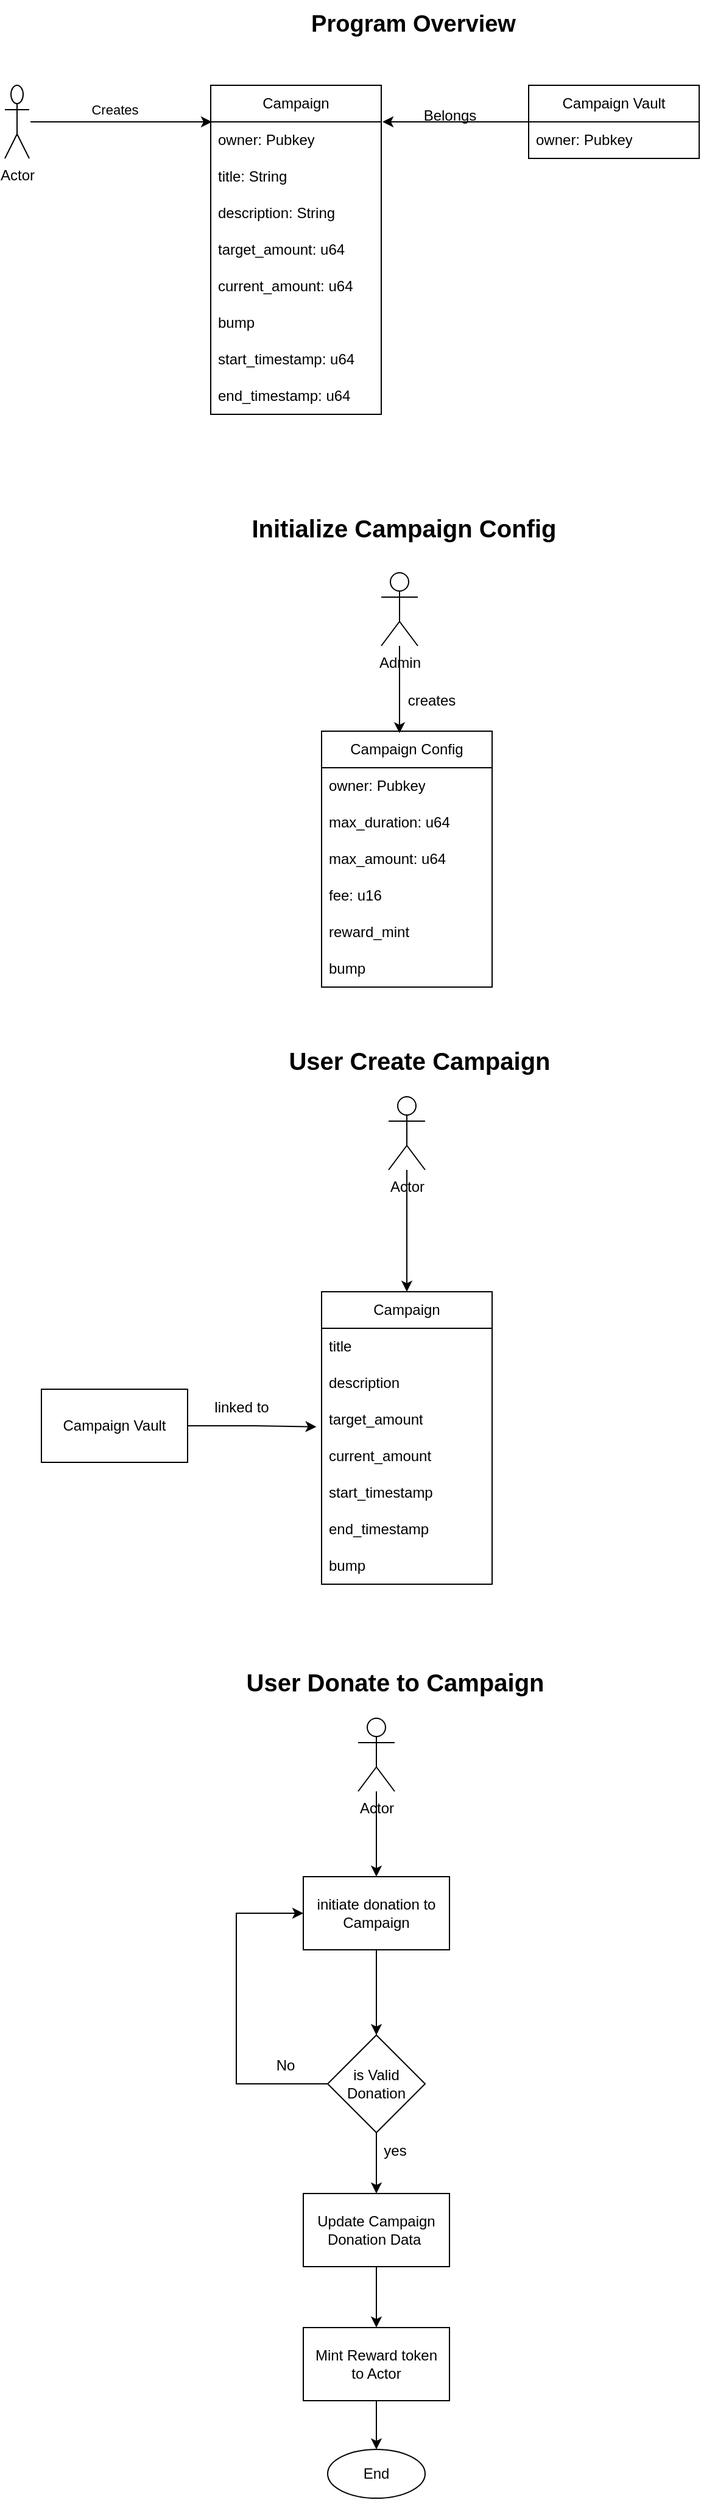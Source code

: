 <mxfile version="26.0.11" pages="2">
  <diagram name="Create-Campaign" id="I4TZYW_Bxn7uYxpztRF7">
    <mxGraphModel dx="795" dy="510" grid="1" gridSize="10" guides="1" tooltips="1" connect="1" arrows="1" fold="1" page="1" pageScale="1" pageWidth="850" pageHeight="1100" math="0" shadow="0">
      <root>
        <mxCell id="0" />
        <mxCell id="1" parent="0" />
        <mxCell id="6O2quFRuJPFbSkHzGAcE-3" value="Program Overview" style="text;html=1;align=center;verticalAlign=middle;resizable=0;points=[];autosize=1;strokeColor=none;fillColor=none;fontSize=19;fontStyle=1" vertex="1" parent="1">
          <mxGeometry x="335" y="10" width="180" height="40" as="geometry" />
        </mxCell>
        <mxCell id="6O2quFRuJPFbSkHzGAcE-16" style="edgeStyle=orthogonalEdgeStyle;rounded=0;orthogonalLoop=1;jettySize=auto;html=1;entryX=0;entryY=0;entryDx=0;entryDy=0;entryPerimeter=0;" edge="1" parent="1">
          <mxGeometry relative="1" as="geometry">
            <mxPoint x="260" y="110" as="targetPoint" />
            <mxPoint x="111" y="110" as="sourcePoint" />
            <Array as="points">
              <mxPoint x="221" y="110" />
              <mxPoint x="221" y="110" />
            </Array>
          </mxGeometry>
        </mxCell>
        <mxCell id="6O2quFRuJPFbSkHzGAcE-17" value="Creates" style="edgeLabel;html=1;align=center;verticalAlign=middle;resizable=0;points=[];" vertex="1" connectable="0" parent="6O2quFRuJPFbSkHzGAcE-16">
          <mxGeometry x="-0.275" y="3" relative="1" as="geometry">
            <mxPoint x="15" y="-7" as="offset" />
          </mxGeometry>
        </mxCell>
        <mxCell id="6O2quFRuJPFbSkHzGAcE-4" value="Actor" style="shape=umlActor;verticalLabelPosition=bottom;verticalAlign=top;html=1;outlineConnect=0;" vertex="1" parent="1">
          <mxGeometry x="90" y="80" width="20" height="60" as="geometry" />
        </mxCell>
        <mxCell id="6O2quFRuJPFbSkHzGAcE-5" value="&lt;div&gt;&lt;br&gt;&lt;/div&gt;Campaign&lt;div&gt;&lt;br&gt;&lt;/div&gt;" style="swimlane;fontStyle=0;childLayout=stackLayout;horizontal=1;startSize=30;horizontalStack=0;resizeParent=1;resizeParentMax=0;resizeLast=0;collapsible=1;marginBottom=0;whiteSpace=wrap;html=1;" vertex="1" parent="1">
          <mxGeometry x="259" y="80" width="140" height="270" as="geometry" />
        </mxCell>
        <mxCell id="6O2quFRuJPFbSkHzGAcE-6" value="owner: Pubkey" style="text;strokeColor=none;fillColor=none;align=left;verticalAlign=middle;spacingLeft=4;spacingRight=4;overflow=hidden;points=[[0,0.5],[1,0.5]];portConstraint=eastwest;rotatable=0;whiteSpace=wrap;html=1;" vertex="1" parent="6O2quFRuJPFbSkHzGAcE-5">
          <mxGeometry y="30" width="140" height="30" as="geometry" />
        </mxCell>
        <mxCell id="6O2quFRuJPFbSkHzGAcE-7" value="title: String" style="text;strokeColor=none;fillColor=none;align=left;verticalAlign=middle;spacingLeft=4;spacingRight=4;overflow=hidden;points=[[0,0.5],[1,0.5]];portConstraint=eastwest;rotatable=0;whiteSpace=wrap;html=1;" vertex="1" parent="6O2quFRuJPFbSkHzGAcE-5">
          <mxGeometry y="60" width="140" height="30" as="geometry" />
        </mxCell>
        <mxCell id="6O2quFRuJPFbSkHzGAcE-8" value="description: String" style="text;strokeColor=none;fillColor=none;align=left;verticalAlign=middle;spacingLeft=4;spacingRight=4;overflow=hidden;points=[[0,0.5],[1,0.5]];portConstraint=eastwest;rotatable=0;whiteSpace=wrap;html=1;" vertex="1" parent="6O2quFRuJPFbSkHzGAcE-5">
          <mxGeometry y="90" width="140" height="30" as="geometry" />
        </mxCell>
        <mxCell id="6O2quFRuJPFbSkHzGAcE-9" value="target_amount: u64" style="text;strokeColor=none;fillColor=none;align=left;verticalAlign=middle;spacingLeft=4;spacingRight=4;overflow=hidden;points=[[0,0.5],[1,0.5]];portConstraint=eastwest;rotatable=0;whiteSpace=wrap;html=1;" vertex="1" parent="6O2quFRuJPFbSkHzGAcE-5">
          <mxGeometry y="120" width="140" height="30" as="geometry" />
        </mxCell>
        <mxCell id="6O2quFRuJPFbSkHzGAcE-10" value="current_amount: u64" style="text;strokeColor=none;fillColor=none;align=left;verticalAlign=middle;spacingLeft=4;spacingRight=4;overflow=hidden;points=[[0,0.5],[1,0.5]];portConstraint=eastwest;rotatable=0;whiteSpace=wrap;html=1;" vertex="1" parent="6O2quFRuJPFbSkHzGAcE-5">
          <mxGeometry y="150" width="140" height="30" as="geometry" />
        </mxCell>
        <mxCell id="6O2quFRuJPFbSkHzGAcE-11" value="bump" style="text;strokeColor=none;fillColor=none;align=left;verticalAlign=middle;spacingLeft=4;spacingRight=4;overflow=hidden;points=[[0,0.5],[1,0.5]];portConstraint=eastwest;rotatable=0;whiteSpace=wrap;html=1;" vertex="1" parent="6O2quFRuJPFbSkHzGAcE-5">
          <mxGeometry y="180" width="140" height="30" as="geometry" />
        </mxCell>
        <mxCell id="6O2quFRuJPFbSkHzGAcE-12" value="start_timestamp: u64" style="text;strokeColor=none;fillColor=none;align=left;verticalAlign=middle;spacingLeft=4;spacingRight=4;overflow=hidden;points=[[0,0.5],[1,0.5]];portConstraint=eastwest;rotatable=0;whiteSpace=wrap;html=1;" vertex="1" parent="6O2quFRuJPFbSkHzGAcE-5">
          <mxGeometry y="210" width="140" height="30" as="geometry" />
        </mxCell>
        <mxCell id="6O2quFRuJPFbSkHzGAcE-13" value="end_timestamp: u64" style="text;strokeColor=none;fillColor=none;align=left;verticalAlign=middle;spacingLeft=4;spacingRight=4;overflow=hidden;points=[[0,0.5],[1,0.5]];portConstraint=eastwest;rotatable=0;whiteSpace=wrap;html=1;" vertex="1" parent="6O2quFRuJPFbSkHzGAcE-5">
          <mxGeometry y="240" width="140" height="30" as="geometry" />
        </mxCell>
        <mxCell id="6O2quFRuJPFbSkHzGAcE-22" style="edgeStyle=orthogonalEdgeStyle;rounded=0;orthogonalLoop=1;jettySize=auto;html=1;" edge="1" parent="1" source="6O2quFRuJPFbSkHzGAcE-18">
          <mxGeometry relative="1" as="geometry">
            <mxPoint x="400" y="110" as="targetPoint" />
          </mxGeometry>
        </mxCell>
        <mxCell id="6O2quFRuJPFbSkHzGAcE-18" value="Campaign Vault" style="swimlane;fontStyle=0;childLayout=stackLayout;horizontal=1;startSize=30;horizontalStack=0;resizeParent=1;resizeParentMax=0;resizeLast=0;collapsible=1;marginBottom=0;whiteSpace=wrap;html=1;" vertex="1" parent="1">
          <mxGeometry x="520" y="80" width="140" height="60" as="geometry" />
        </mxCell>
        <mxCell id="6O2quFRuJPFbSkHzGAcE-19" value="owner: Pubkey" style="text;strokeColor=none;fillColor=none;align=left;verticalAlign=middle;spacingLeft=4;spacingRight=4;overflow=hidden;points=[[0,0.5],[1,0.5]];portConstraint=eastwest;rotatable=0;whiteSpace=wrap;html=1;" vertex="1" parent="6O2quFRuJPFbSkHzGAcE-18">
          <mxGeometry y="30" width="140" height="30" as="geometry" />
        </mxCell>
        <mxCell id="6O2quFRuJPFbSkHzGAcE-23" value="Belongs" style="text;html=1;align=center;verticalAlign=middle;resizable=0;points=[];autosize=1;strokeColor=none;fillColor=none;" vertex="1" parent="1">
          <mxGeometry x="420" y="90" width="70" height="30" as="geometry" />
        </mxCell>
        <mxCell id="6O2quFRuJPFbSkHzGAcE-24" value="&lt;b&gt;&lt;font style=&quot;font-size: 20px;&quot;&gt;Initialize Campaign Config&amp;nbsp;&lt;/font&gt;&lt;/b&gt;" style="text;html=1;align=center;verticalAlign=middle;resizable=0;points=[];autosize=1;strokeColor=none;fillColor=none;" vertex="1" parent="1">
          <mxGeometry x="280" y="423" width="280" height="40" as="geometry" />
        </mxCell>
        <mxCell id="6O2quFRuJPFbSkHzGAcE-25" value="Admin&lt;div&gt;&lt;br&gt;&lt;/div&gt;" style="shape=umlActor;verticalLabelPosition=bottom;verticalAlign=top;html=1;outlineConnect=0;" vertex="1" parent="1">
          <mxGeometry x="399" y="480" width="30" height="60" as="geometry" />
        </mxCell>
        <mxCell id="6O2quFRuJPFbSkHzGAcE-26" value="Campaign Config" style="swimlane;fontStyle=0;childLayout=stackLayout;horizontal=1;startSize=30;horizontalStack=0;resizeParent=1;resizeParentMax=0;resizeLast=0;collapsible=1;marginBottom=0;whiteSpace=wrap;html=1;" vertex="1" parent="1">
          <mxGeometry x="350" y="610" width="140" height="210" as="geometry" />
        </mxCell>
        <mxCell id="6O2quFRuJPFbSkHzGAcE-27" value="owner: Pubkey" style="text;strokeColor=none;fillColor=none;align=left;verticalAlign=middle;spacingLeft=4;spacingRight=4;overflow=hidden;points=[[0,0.5],[1,0.5]];portConstraint=eastwest;rotatable=0;whiteSpace=wrap;html=1;" vertex="1" parent="6O2quFRuJPFbSkHzGAcE-26">
          <mxGeometry y="30" width="140" height="30" as="geometry" />
        </mxCell>
        <mxCell id="6O2quFRuJPFbSkHzGAcE-34" value="max_duration: u64" style="text;strokeColor=none;fillColor=none;align=left;verticalAlign=middle;spacingLeft=4;spacingRight=4;overflow=hidden;points=[[0,0.5],[1,0.5]];portConstraint=eastwest;rotatable=0;whiteSpace=wrap;html=1;" vertex="1" parent="6O2quFRuJPFbSkHzGAcE-26">
          <mxGeometry y="60" width="140" height="30" as="geometry" />
        </mxCell>
        <mxCell id="6O2quFRuJPFbSkHzGAcE-35" value="max_amount: u64" style="text;strokeColor=none;fillColor=none;align=left;verticalAlign=middle;spacingLeft=4;spacingRight=4;overflow=hidden;points=[[0,0.5],[1,0.5]];portConstraint=eastwest;rotatable=0;whiteSpace=wrap;html=1;" vertex="1" parent="6O2quFRuJPFbSkHzGAcE-26">
          <mxGeometry y="90" width="140" height="30" as="geometry" />
        </mxCell>
        <mxCell id="6O2quFRuJPFbSkHzGAcE-28" value="fee: u16" style="text;strokeColor=none;fillColor=none;align=left;verticalAlign=middle;spacingLeft=4;spacingRight=4;overflow=hidden;points=[[0,0.5],[1,0.5]];portConstraint=eastwest;rotatable=0;whiteSpace=wrap;html=1;" vertex="1" parent="6O2quFRuJPFbSkHzGAcE-26">
          <mxGeometry y="120" width="140" height="30" as="geometry" />
        </mxCell>
        <mxCell id="6O2quFRuJPFbSkHzGAcE-29" value="reward_mint" style="text;strokeColor=none;fillColor=none;align=left;verticalAlign=middle;spacingLeft=4;spacingRight=4;overflow=hidden;points=[[0,0.5],[1,0.5]];portConstraint=eastwest;rotatable=0;whiteSpace=wrap;html=1;" vertex="1" parent="6O2quFRuJPFbSkHzGAcE-26">
          <mxGeometry y="150" width="140" height="30" as="geometry" />
        </mxCell>
        <mxCell id="6O2quFRuJPFbSkHzGAcE-33" value="bump" style="text;strokeColor=none;fillColor=none;align=left;verticalAlign=middle;spacingLeft=4;spacingRight=4;overflow=hidden;points=[[0,0.5],[1,0.5]];portConstraint=eastwest;rotatable=0;whiteSpace=wrap;html=1;" vertex="1" parent="6O2quFRuJPFbSkHzGAcE-26">
          <mxGeometry y="180" width="140" height="30" as="geometry" />
        </mxCell>
        <mxCell id="6O2quFRuJPFbSkHzGAcE-30" style="edgeStyle=orthogonalEdgeStyle;rounded=0;orthogonalLoop=1;jettySize=auto;html=1;entryX=0.457;entryY=0.008;entryDx=0;entryDy=0;entryPerimeter=0;" edge="1" parent="1" source="6O2quFRuJPFbSkHzGAcE-25" target="6O2quFRuJPFbSkHzGAcE-26">
          <mxGeometry relative="1" as="geometry" />
        </mxCell>
        <mxCell id="6O2quFRuJPFbSkHzGAcE-31" value="creates" style="text;html=1;align=center;verticalAlign=middle;resizable=0;points=[];autosize=1;strokeColor=none;fillColor=none;" vertex="1" parent="1">
          <mxGeometry x="410" y="570" width="60" height="30" as="geometry" />
        </mxCell>
        <mxCell id="6O2quFRuJPFbSkHzGAcE-43" value="&lt;b&gt;&lt;font style=&quot;font-size: 20px;&quot;&gt;User Create Campaign&lt;/font&gt;&lt;/b&gt;" style="text;html=1;align=center;verticalAlign=middle;resizable=0;points=[];autosize=1;strokeColor=none;fillColor=none;" vertex="1" parent="1">
          <mxGeometry x="310" y="860" width="240" height="40" as="geometry" />
        </mxCell>
        <mxCell id="6O2quFRuJPFbSkHzGAcE-59" style="edgeStyle=orthogonalEdgeStyle;rounded=0;orthogonalLoop=1;jettySize=auto;html=1;" edge="1" parent="1" source="6O2quFRuJPFbSkHzGAcE-44" target="6O2quFRuJPFbSkHzGAcE-50">
          <mxGeometry relative="1" as="geometry" />
        </mxCell>
        <mxCell id="6O2quFRuJPFbSkHzGAcE-44" value="Actor" style="shape=umlActor;verticalLabelPosition=bottom;verticalAlign=top;html=1;outlineConnect=0;" vertex="1" parent="1">
          <mxGeometry x="405" y="910" width="30" height="60" as="geometry" />
        </mxCell>
        <mxCell id="6O2quFRuJPFbSkHzGAcE-50" value="Campaign" style="swimlane;fontStyle=0;childLayout=stackLayout;horizontal=1;startSize=30;horizontalStack=0;resizeParent=1;resizeParentMax=0;resizeLast=0;collapsible=1;marginBottom=0;whiteSpace=wrap;html=1;" vertex="1" parent="1">
          <mxGeometry x="350" y="1070" width="140" height="240" as="geometry" />
        </mxCell>
        <mxCell id="6O2quFRuJPFbSkHzGAcE-51" value="title" style="text;strokeColor=none;fillColor=none;align=left;verticalAlign=middle;spacingLeft=4;spacingRight=4;overflow=hidden;points=[[0,0.5],[1,0.5]];portConstraint=eastwest;rotatable=0;whiteSpace=wrap;html=1;" vertex="1" parent="6O2quFRuJPFbSkHzGAcE-50">
          <mxGeometry y="30" width="140" height="30" as="geometry" />
        </mxCell>
        <mxCell id="6O2quFRuJPFbSkHzGAcE-52" value="description" style="text;strokeColor=none;fillColor=none;align=left;verticalAlign=middle;spacingLeft=4;spacingRight=4;overflow=hidden;points=[[0,0.5],[1,0.5]];portConstraint=eastwest;rotatable=0;whiteSpace=wrap;html=1;" vertex="1" parent="6O2quFRuJPFbSkHzGAcE-50">
          <mxGeometry y="60" width="140" height="30" as="geometry" />
        </mxCell>
        <mxCell id="6O2quFRuJPFbSkHzGAcE-53" value="target_amount" style="text;strokeColor=none;fillColor=none;align=left;verticalAlign=middle;spacingLeft=4;spacingRight=4;overflow=hidden;points=[[0,0.5],[1,0.5]];portConstraint=eastwest;rotatable=0;whiteSpace=wrap;html=1;" vertex="1" parent="6O2quFRuJPFbSkHzGAcE-50">
          <mxGeometry y="90" width="140" height="30" as="geometry" />
        </mxCell>
        <mxCell id="6O2quFRuJPFbSkHzGAcE-56" value="current_amount" style="text;strokeColor=none;fillColor=none;align=left;verticalAlign=middle;spacingLeft=4;spacingRight=4;overflow=hidden;points=[[0,0.5],[1,0.5]];portConstraint=eastwest;rotatable=0;whiteSpace=wrap;html=1;" vertex="1" parent="6O2quFRuJPFbSkHzGAcE-50">
          <mxGeometry y="120" width="140" height="30" as="geometry" />
        </mxCell>
        <mxCell id="6O2quFRuJPFbSkHzGAcE-54" value="start_timestamp" style="text;strokeColor=none;fillColor=none;align=left;verticalAlign=middle;spacingLeft=4;spacingRight=4;overflow=hidden;points=[[0,0.5],[1,0.5]];portConstraint=eastwest;rotatable=0;whiteSpace=wrap;html=1;" vertex="1" parent="6O2quFRuJPFbSkHzGAcE-50">
          <mxGeometry y="150" width="140" height="30" as="geometry" />
        </mxCell>
        <mxCell id="6O2quFRuJPFbSkHzGAcE-55" value="end_timestamp" style="text;strokeColor=none;fillColor=none;align=left;verticalAlign=middle;spacingLeft=4;spacingRight=4;overflow=hidden;points=[[0,0.5],[1,0.5]];portConstraint=eastwest;rotatable=0;whiteSpace=wrap;html=1;" vertex="1" parent="6O2quFRuJPFbSkHzGAcE-50">
          <mxGeometry y="180" width="140" height="30" as="geometry" />
        </mxCell>
        <mxCell id="6O2quFRuJPFbSkHzGAcE-58" value="bump" style="text;strokeColor=none;fillColor=none;align=left;verticalAlign=middle;spacingLeft=4;spacingRight=4;overflow=hidden;points=[[0,0.5],[1,0.5]];portConstraint=eastwest;rotatable=0;whiteSpace=wrap;html=1;" vertex="1" parent="6O2quFRuJPFbSkHzGAcE-50">
          <mxGeometry y="210" width="140" height="30" as="geometry" />
        </mxCell>
        <mxCell id="6O2quFRuJPFbSkHzGAcE-60" value="Campaign Vault" style="rounded=0;whiteSpace=wrap;html=1;" vertex="1" parent="1">
          <mxGeometry x="120" y="1150" width="120" height="60" as="geometry" />
        </mxCell>
        <mxCell id="6O2quFRuJPFbSkHzGAcE-61" style="edgeStyle=orthogonalEdgeStyle;rounded=0;orthogonalLoop=1;jettySize=auto;html=1;entryX=-0.03;entryY=0.694;entryDx=0;entryDy=0;entryPerimeter=0;" edge="1" parent="1" source="6O2quFRuJPFbSkHzGAcE-60" target="6O2quFRuJPFbSkHzGAcE-53">
          <mxGeometry relative="1" as="geometry" />
        </mxCell>
        <mxCell id="6O2quFRuJPFbSkHzGAcE-62" value="linked to" style="text;html=1;align=center;verticalAlign=middle;resizable=0;points=[];autosize=1;strokeColor=none;fillColor=none;" vertex="1" parent="1">
          <mxGeometry x="249" y="1150" width="70" height="30" as="geometry" />
        </mxCell>
        <mxCell id="6O2quFRuJPFbSkHzGAcE-63" value="&lt;b&gt;&lt;font style=&quot;font-size: 20px;&quot;&gt;User Donate to Campaign&lt;/font&gt;&lt;/b&gt;" style="text;html=1;align=center;verticalAlign=middle;resizable=0;points=[];autosize=1;strokeColor=none;fillColor=none;" vertex="1" parent="1">
          <mxGeometry x="275" y="1370" width="270" height="40" as="geometry" />
        </mxCell>
        <mxCell id="6O2quFRuJPFbSkHzGAcE-79" style="edgeStyle=orthogonalEdgeStyle;rounded=0;orthogonalLoop=1;jettySize=auto;html=1;entryX=0.5;entryY=0;entryDx=0;entryDy=0;" edge="1" parent="1" source="6O2quFRuJPFbSkHzGAcE-64" target="6O2quFRuJPFbSkHzGAcE-65">
          <mxGeometry relative="1" as="geometry" />
        </mxCell>
        <mxCell id="6O2quFRuJPFbSkHzGAcE-64" value="Actor" style="shape=umlActor;verticalLabelPosition=bottom;verticalAlign=top;html=1;outlineConnect=0;" vertex="1" parent="1">
          <mxGeometry x="380" y="1420" width="30" height="60" as="geometry" />
        </mxCell>
        <mxCell id="6O2quFRuJPFbSkHzGAcE-67" value="" style="edgeStyle=orthogonalEdgeStyle;rounded=0;orthogonalLoop=1;jettySize=auto;html=1;" edge="1" parent="1" source="6O2quFRuJPFbSkHzGAcE-65" target="6O2quFRuJPFbSkHzGAcE-66">
          <mxGeometry relative="1" as="geometry" />
        </mxCell>
        <mxCell id="6O2quFRuJPFbSkHzGAcE-65" value="initiate donation to Campaign" style="rounded=0;whiteSpace=wrap;html=1;" vertex="1" parent="1">
          <mxGeometry x="335" y="1550" width="120" height="60" as="geometry" />
        </mxCell>
        <mxCell id="6O2quFRuJPFbSkHzGAcE-70" value="" style="edgeStyle=orthogonalEdgeStyle;rounded=0;orthogonalLoop=1;jettySize=auto;html=1;" edge="1" parent="1" source="6O2quFRuJPFbSkHzGAcE-66" target="6O2quFRuJPFbSkHzGAcE-69">
          <mxGeometry relative="1" as="geometry" />
        </mxCell>
        <mxCell id="6O2quFRuJPFbSkHzGAcE-76" style="edgeStyle=orthogonalEdgeStyle;rounded=0;orthogonalLoop=1;jettySize=auto;html=1;exitX=0;exitY=0.5;exitDx=0;exitDy=0;entryX=0;entryY=0.5;entryDx=0;entryDy=0;" edge="1" parent="1" source="6O2quFRuJPFbSkHzGAcE-66" target="6O2quFRuJPFbSkHzGAcE-65">
          <mxGeometry relative="1" as="geometry">
            <Array as="points">
              <mxPoint x="280" y="1720" />
              <mxPoint x="280" y="1580" />
            </Array>
          </mxGeometry>
        </mxCell>
        <mxCell id="6O2quFRuJPFbSkHzGAcE-66" value="is Valid&lt;div&gt;Donation&lt;/div&gt;" style="rhombus;whiteSpace=wrap;html=1;rounded=0;" vertex="1" parent="1">
          <mxGeometry x="355" y="1680" width="80" height="80" as="geometry" />
        </mxCell>
        <mxCell id="6O2quFRuJPFbSkHzGAcE-72" value="" style="edgeStyle=orthogonalEdgeStyle;rounded=0;orthogonalLoop=1;jettySize=auto;html=1;" edge="1" parent="1" source="6O2quFRuJPFbSkHzGAcE-69" target="6O2quFRuJPFbSkHzGAcE-71">
          <mxGeometry relative="1" as="geometry" />
        </mxCell>
        <mxCell id="6O2quFRuJPFbSkHzGAcE-69" value="Update Campaign&lt;div&gt;Donation Data&amp;nbsp;&lt;/div&gt;" style="whiteSpace=wrap;html=1;rounded=0;" vertex="1" parent="1">
          <mxGeometry x="335" y="1810" width="120" height="60" as="geometry" />
        </mxCell>
        <mxCell id="6O2quFRuJPFbSkHzGAcE-74" value="" style="edgeStyle=orthogonalEdgeStyle;rounded=0;orthogonalLoop=1;jettySize=auto;html=1;" edge="1" parent="1" source="6O2quFRuJPFbSkHzGAcE-71" target="6O2quFRuJPFbSkHzGAcE-73">
          <mxGeometry relative="1" as="geometry" />
        </mxCell>
        <mxCell id="6O2quFRuJPFbSkHzGAcE-71" value="Mint Reward token&lt;div&gt;to Actor&lt;/div&gt;" style="whiteSpace=wrap;html=1;rounded=0;" vertex="1" parent="1">
          <mxGeometry x="335" y="1920" width="120" height="60" as="geometry" />
        </mxCell>
        <mxCell id="6O2quFRuJPFbSkHzGAcE-73" value="End" style="ellipse;whiteSpace=wrap;html=1;rounded=0;" vertex="1" parent="1">
          <mxGeometry x="355" y="2020" width="80" height="40" as="geometry" />
        </mxCell>
        <mxCell id="6O2quFRuJPFbSkHzGAcE-77" value="No" style="text;html=1;align=center;verticalAlign=middle;resizable=0;points=[];autosize=1;strokeColor=none;fillColor=none;" vertex="1" parent="1">
          <mxGeometry x="300" y="1690" width="40" height="30" as="geometry" />
        </mxCell>
        <mxCell id="6O2quFRuJPFbSkHzGAcE-78" value="yes" style="text;html=1;align=center;verticalAlign=middle;resizable=0;points=[];autosize=1;strokeColor=none;fillColor=none;" vertex="1" parent="1">
          <mxGeometry x="390" y="1760" width="40" height="30" as="geometry" />
        </mxCell>
      </root>
    </mxGraphModel>
  </diagram>
  <diagram id="Vh_mNMpPbudm44tj0-V1" name="Page-2">
    <mxGraphModel grid="1" page="1" gridSize="10" guides="1" tooltips="1" connect="1" arrows="1" fold="1" pageScale="1" pageWidth="850" pageHeight="1100" math="0" shadow="0">
      <root>
        <mxCell id="0" />
        <mxCell id="1" parent="0" />
      </root>
    </mxGraphModel>
  </diagram>
</mxfile>
